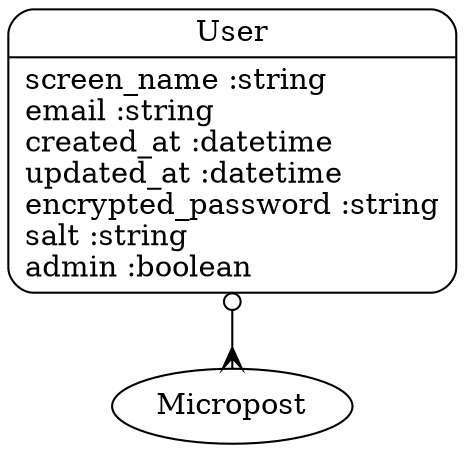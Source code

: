 digraph models_diagram {
	graph[overlap=false, splines=true]
	"User" [shape=Mrecord, label="{User|screen_name :string\lemail :string\lcreated_at :datetime\lupdated_at :datetime\lencrypted_password :string\lsalt :string\ladmin :boolean\l}"]
	"User" -> "Micropost" [arrowtail=odot, arrowhead=crow, dir=both]
}
